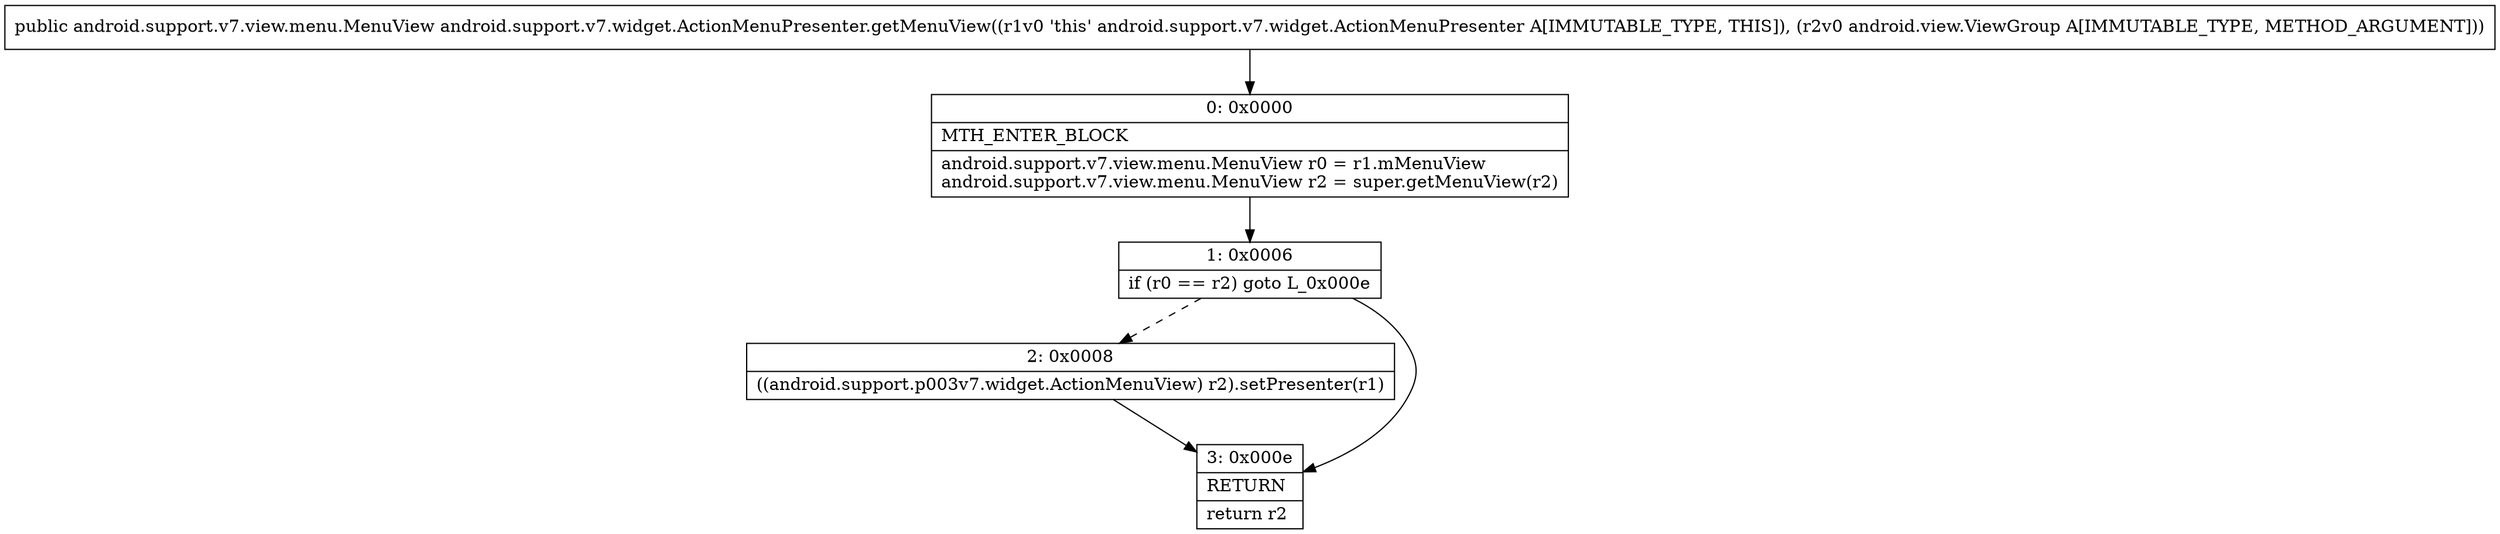 digraph "CFG forandroid.support.v7.widget.ActionMenuPresenter.getMenuView(Landroid\/view\/ViewGroup;)Landroid\/support\/v7\/view\/menu\/MenuView;" {
Node_0 [shape=record,label="{0\:\ 0x0000|MTH_ENTER_BLOCK\l|android.support.v7.view.menu.MenuView r0 = r1.mMenuView\landroid.support.v7.view.menu.MenuView r2 = super.getMenuView(r2)\l}"];
Node_1 [shape=record,label="{1\:\ 0x0006|if (r0 == r2) goto L_0x000e\l}"];
Node_2 [shape=record,label="{2\:\ 0x0008|((android.support.p003v7.widget.ActionMenuView) r2).setPresenter(r1)\l}"];
Node_3 [shape=record,label="{3\:\ 0x000e|RETURN\l|return r2\l}"];
MethodNode[shape=record,label="{public android.support.v7.view.menu.MenuView android.support.v7.widget.ActionMenuPresenter.getMenuView((r1v0 'this' android.support.v7.widget.ActionMenuPresenter A[IMMUTABLE_TYPE, THIS]), (r2v0 android.view.ViewGroup A[IMMUTABLE_TYPE, METHOD_ARGUMENT])) }"];
MethodNode -> Node_0;
Node_0 -> Node_1;
Node_1 -> Node_2[style=dashed];
Node_1 -> Node_3;
Node_2 -> Node_3;
}


